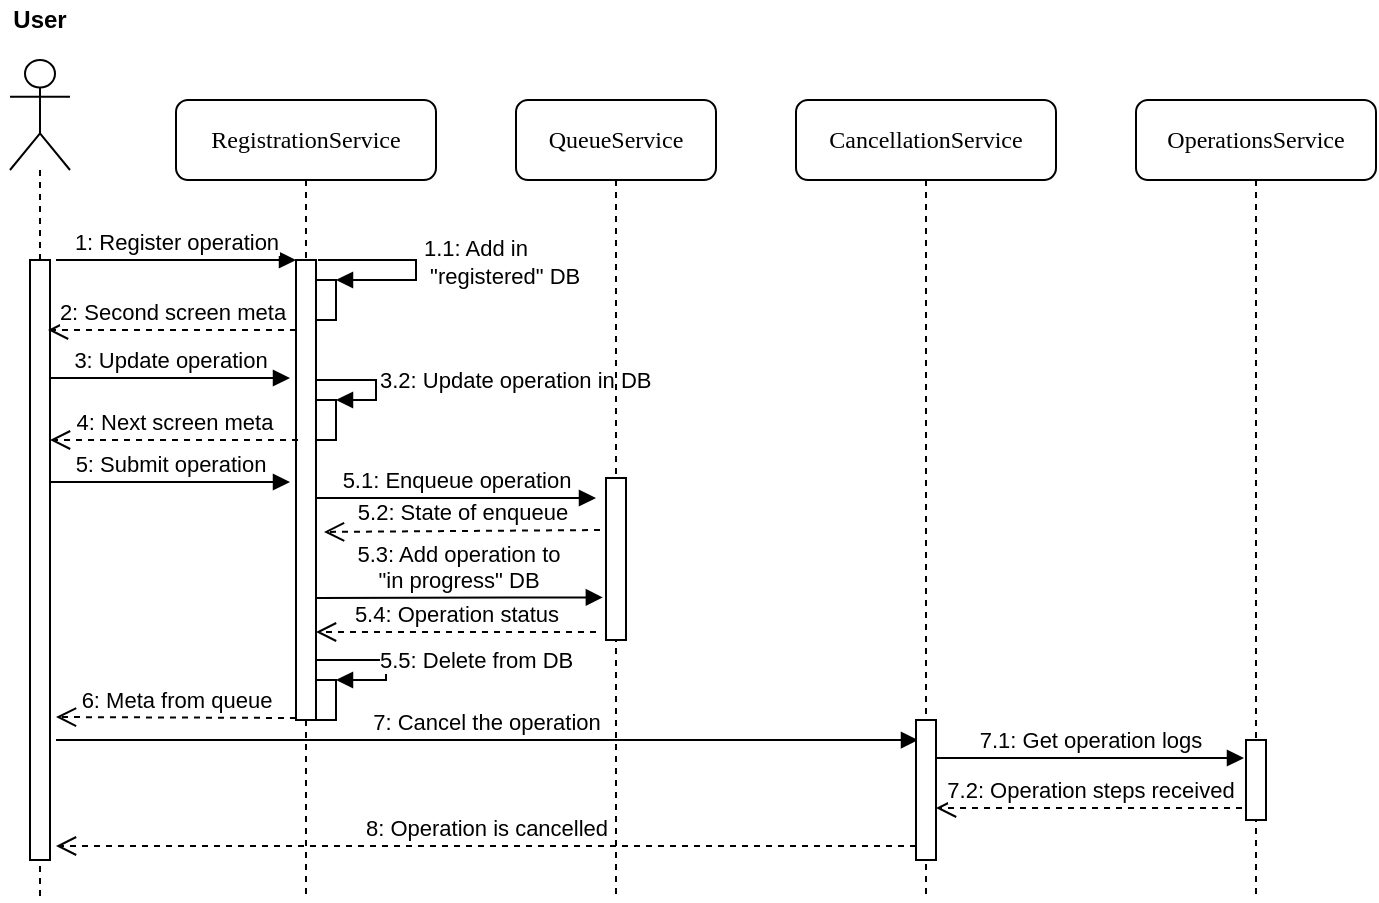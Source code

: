 <mxfile version="14.6.13" type="device"><diagram name="Page-1" id="13e1069c-82ec-6db2-03f1-153e76fe0fe0"><mxGraphModel dx="1106" dy="766" grid="1" gridSize="10" guides="1" tooltips="1" connect="1" arrows="1" fold="1" page="1" pageScale="1" pageWidth="1100" pageHeight="850" background="#ffffff" math="0" shadow="0"><root><mxCell id="0"/><mxCell id="1" parent="0"/><mxCell id="7baba1c4bc27f4b0-2" value="RegistrationService" style="shape=umlLifeline;perimeter=lifelinePerimeter;whiteSpace=wrap;html=1;container=1;collapsible=0;recursiveResize=0;outlineConnect=0;rounded=1;shadow=0;comic=0;labelBackgroundColor=none;strokeWidth=1;fontFamily=Verdana;fontSize=12;align=center;" parent="1" vertex="1"><mxGeometry x="230" y="80" width="130" height="400" as="geometry"/></mxCell><mxCell id="XSoB82Byp_nMdQWysND2-9" value="" style="html=1;points=[];perimeter=orthogonalPerimeter;" parent="7baba1c4bc27f4b0-2" vertex="1"><mxGeometry x="60" y="80" width="10" height="230" as="geometry"/></mxCell><mxCell id="TKiYpe_VN6n6ILDk1mK5-1" value="" style="html=1;points=[];perimeter=orthogonalPerimeter;" parent="7baba1c4bc27f4b0-2" vertex="1"><mxGeometry x="70" y="90" width="10" height="20" as="geometry"/></mxCell><mxCell id="TKiYpe_VN6n6ILDk1mK5-2" value="1.1: Add in&lt;br&gt;&amp;nbsp;&quot;registered&quot; DB" style="edgeStyle=orthogonalEdgeStyle;html=1;align=left;spacingLeft=2;endArrow=block;rounded=0;entryX=1;entryY=0;" parent="7baba1c4bc27f4b0-2" target="TKiYpe_VN6n6ILDk1mK5-1" edge="1"><mxGeometry relative="1" as="geometry"><mxPoint x="71" y="80" as="sourcePoint"/><Array as="points"><mxPoint x="120" y="80"/><mxPoint x="120" y="90"/><mxPoint x="80" y="90"/></Array></mxGeometry></mxCell><mxCell id="TKiYpe_VN6n6ILDk1mK5-4" value="" style="html=1;points=[];perimeter=orthogonalPerimeter;" parent="7baba1c4bc27f4b0-2" vertex="1"><mxGeometry x="70" y="150" width="10" height="20" as="geometry"/></mxCell><mxCell id="TKiYpe_VN6n6ILDk1mK5-5" value="3.2: Update operation in DB" style="edgeStyle=orthogonalEdgeStyle;html=1;align=left;spacingLeft=2;endArrow=block;rounded=0;entryX=1;entryY=0;" parent="7baba1c4bc27f4b0-2" target="TKiYpe_VN6n6ILDk1mK5-4" edge="1"><mxGeometry relative="1" as="geometry"><mxPoint x="75" y="140" as="sourcePoint"/><Array as="points"><mxPoint x="70" y="140"/><mxPoint x="100" y="140"/><mxPoint x="100" y="150"/></Array></mxGeometry></mxCell><mxCell id="TKiYpe_VN6n6ILDk1mK5-6" value="" style="html=1;points=[];perimeter=orthogonalPerimeter;" parent="7baba1c4bc27f4b0-2" vertex="1"><mxGeometry x="70" y="290" width="10" height="20" as="geometry"/></mxCell><mxCell id="TKiYpe_VN6n6ILDk1mK5-7" value="5.5: Delete from DB" style="edgeStyle=orthogonalEdgeStyle;html=1;align=left;spacingLeft=2;endArrow=block;rounded=0;entryX=1;entryY=0;exitX=1;exitY=0.756;exitDx=0;exitDy=0;exitPerimeter=0;" parent="7baba1c4bc27f4b0-2" target="TKiYpe_VN6n6ILDk1mK5-6" edge="1"><mxGeometry relative="1" as="geometry"><mxPoint x="70" y="293.88" as="sourcePoint"/><Array as="points"><mxPoint x="70" y="280"/><mxPoint x="105" y="280"/><mxPoint x="105" y="290"/></Array></mxGeometry></mxCell><mxCell id="TKiYpe_VN6n6ILDk1mK5-9" value="5.3: Add operation to &lt;br&gt;&quot;in progress&quot; DB" style="html=1;verticalAlign=bottom;endArrow=block;entryX=-0.157;entryY=0.324;entryDx=0;entryDy=0;entryPerimeter=0;" parent="7baba1c4bc27f4b0-2" edge="1"><mxGeometry width="80" relative="1" as="geometry"><mxPoint x="70" y="249" as="sourcePoint"/><mxPoint x="213.43" y="248.72" as="targetPoint"/></mxGeometry></mxCell><mxCell id="7baba1c4bc27f4b0-3" value="QueueService" style="shape=umlLifeline;perimeter=lifelinePerimeter;whiteSpace=wrap;html=1;container=1;collapsible=0;recursiveResize=0;outlineConnect=0;rounded=1;shadow=0;comic=0;labelBackgroundColor=none;strokeWidth=1;fontFamily=Verdana;fontSize=12;align=center;" parent="1" vertex="1"><mxGeometry x="400" y="80" width="100" height="400" as="geometry"/></mxCell><mxCell id="XSoB82Byp_nMdQWysND2-28" value="" style="html=1;points=[];perimeter=orthogonalPerimeter;" parent="7baba1c4bc27f4b0-3" vertex="1"><mxGeometry x="45" y="189" width="10" height="81" as="geometry"/></mxCell><mxCell id="7baba1c4bc27f4b0-4" value="OperationsService" style="shape=umlLifeline;perimeter=lifelinePerimeter;whiteSpace=wrap;html=1;container=1;collapsible=0;recursiveResize=0;outlineConnect=0;rounded=1;shadow=0;comic=0;labelBackgroundColor=none;strokeWidth=1;fontFamily=Verdana;fontSize=12;align=center;" parent="1" vertex="1"><mxGeometry x="710" y="80" width="120" height="400" as="geometry"/></mxCell><mxCell id="j68HOgX3WcotFuWgZb3A-4" value="" style="html=1;points=[];perimeter=orthogonalPerimeter;" parent="7baba1c4bc27f4b0-4" vertex="1"><mxGeometry x="55" y="320" width="10" height="40" as="geometry"/></mxCell><mxCell id="XSoB82Byp_nMdQWysND2-3" value="" style="shape=umlLifeline;participant=umlActor;perimeter=lifelinePerimeter;whiteSpace=wrap;html=1;container=1;collapsible=0;recursiveResize=0;verticalAlign=top;spacingTop=36;outlineConnect=0;size=55;" parent="1" vertex="1"><mxGeometry x="147" y="60" width="30" height="420" as="geometry"/></mxCell><mxCell id="j68HOgX3WcotFuWgZb3A-3" value="7: Cancel the operation" style="html=1;verticalAlign=bottom;endArrow=block;entryX=0.1;entryY=0.143;entryDx=0;entryDy=0;entryPerimeter=0;" parent="XSoB82Byp_nMdQWysND2-3" edge="1" target="j68HOgX3WcotFuWgZb3A-2"><mxGeometry width="80" relative="1" as="geometry"><mxPoint x="23" y="340" as="sourcePoint"/><mxPoint x="413" y="339" as="targetPoint"/></mxGeometry></mxCell><mxCell id="XSoB82Byp_nMdQWysND2-4" value="" style="html=1;points=[];perimeter=orthogonalPerimeter;" parent="1" vertex="1"><mxGeometry x="157" y="160" width="10" height="300" as="geometry"/></mxCell><mxCell id="XSoB82Byp_nMdQWysND2-10" value="1: Register operation" style="html=1;verticalAlign=bottom;endArrow=block;entryX=0;entryY=0;" parent="1" target="XSoB82Byp_nMdQWysND2-9" edge="1"><mxGeometry relative="1" as="geometry"><mxPoint x="170" y="160" as="sourcePoint"/><Array as="points"><mxPoint x="230" y="160"/></Array></mxGeometry></mxCell><mxCell id="XSoB82Byp_nMdQWysND2-11" value="2: Second screen meta" style="html=1;verticalAlign=bottom;endArrow=open;dashed=1;endSize=8;exitX=0;exitY=0.95;entryX=0.9;entryY=0.95;entryDx=0;entryDy=0;entryPerimeter=0;" parent="1" edge="1"><mxGeometry relative="1" as="geometry"><mxPoint x="166" y="195" as="targetPoint"/><mxPoint x="290" y="195" as="sourcePoint"/></mxGeometry></mxCell><mxCell id="XSoB82Byp_nMdQWysND2-14" value="3: Update operation" style="html=1;verticalAlign=bottom;endArrow=block;entryX=0;entryY=0;" parent="1" edge="1"><mxGeometry relative="1" as="geometry"><mxPoint x="167" y="219" as="sourcePoint"/><mxPoint x="287" y="219.0" as="targetPoint"/><Array as="points"><mxPoint x="227" y="219"/></Array></mxGeometry></mxCell><mxCell id="XSoB82Byp_nMdQWysND2-22" value="4: Next screen meta" style="html=1;verticalAlign=bottom;endArrow=open;dashed=1;endSize=8;exitX=0;exitY=0.95;" parent="1" edge="1"><mxGeometry relative="1" as="geometry"><mxPoint x="167" y="250" as="targetPoint"/><mxPoint x="291" y="250" as="sourcePoint"/></mxGeometry></mxCell><mxCell id="XSoB82Byp_nMdQWysND2-25" value="5: Submit operation" style="html=1;verticalAlign=bottom;endArrow=block;entryX=0;entryY=0;" parent="1" edge="1"><mxGeometry relative="1" as="geometry"><mxPoint x="167" y="271" as="sourcePoint"/><mxPoint x="287" y="271.0" as="targetPoint"/><Array as="points"><mxPoint x="227" y="271"/></Array></mxGeometry></mxCell><mxCell id="XSoB82Byp_nMdQWysND2-27" value="5.1: Enqueue operation" style="html=1;verticalAlign=bottom;endArrow=block;" parent="1" edge="1"><mxGeometry relative="1" as="geometry"><mxPoint x="300" y="279" as="sourcePoint"/><mxPoint x="440" y="279" as="targetPoint"/><Array as="points"><mxPoint x="360" y="279"/></Array></mxGeometry></mxCell><mxCell id="XSoB82Byp_nMdQWysND2-29" value="5.2: State of enqueue" style="html=1;verticalAlign=bottom;endArrow=open;dashed=1;endSize=8;exitX=-0.3;exitY=0.8;exitDx=0;exitDy=0;exitPerimeter=0;entryX=1.4;entryY=0.906;entryDx=0;entryDy=0;entryPerimeter=0;" parent="1" edge="1"><mxGeometry relative="1" as="geometry"><mxPoint x="442" y="295" as="sourcePoint"/><mxPoint x="304" y="295.96" as="targetPoint"/></mxGeometry></mxCell><mxCell id="XSoB82Byp_nMdQWysND2-35" value="6: Meta from queue" style="html=1;verticalAlign=bottom;endArrow=open;dashed=1;endSize=8;" parent="1" edge="1"><mxGeometry relative="1" as="geometry"><mxPoint x="170" y="388.5" as="targetPoint"/><mxPoint x="290" y="389" as="sourcePoint"/></mxGeometry></mxCell><mxCell id="XSoB82Byp_nMdQWysND2-36" value="&lt;b&gt;User&lt;/b&gt;" style="text;html=1;strokeColor=none;fillColor=none;align=center;verticalAlign=middle;whiteSpace=wrap;rounded=0;" parent="1" vertex="1"><mxGeometry x="142" y="30" width="40" height="20" as="geometry"/></mxCell><mxCell id="j68HOgX3WcotFuWgZb3A-1" value="CancellationService" style="shape=umlLifeline;perimeter=lifelinePerimeter;whiteSpace=wrap;html=1;container=1;collapsible=0;recursiveResize=0;outlineConnect=0;rounded=1;shadow=0;comic=0;labelBackgroundColor=none;strokeWidth=1;fontFamily=Verdana;fontSize=12;align=center;" parent="1" vertex="1"><mxGeometry x="540" y="80" width="130" height="400" as="geometry"/></mxCell><mxCell id="j68HOgX3WcotFuWgZb3A-2" value="" style="html=1;points=[];perimeter=orthogonalPerimeter;" parent="j68HOgX3WcotFuWgZb3A-1" vertex="1"><mxGeometry x="60" y="310" width="10" height="70" as="geometry"/></mxCell><mxCell id="j68HOgX3WcotFuWgZb3A-5" value="7.1: Get operation logs" style="html=1;verticalAlign=bottom;endArrow=block;entryX=-0.1;entryY=0.225;entryDx=0;entryDy=0;entryPerimeter=0;" parent="1" edge="1" target="j68HOgX3WcotFuWgZb3A-4"><mxGeometry width="80" relative="1" as="geometry"><mxPoint x="610" y="409" as="sourcePoint"/><mxPoint x="755" y="409" as="targetPoint"/><Array as="points"/></mxGeometry></mxCell><mxCell id="j68HOgX3WcotFuWgZb3A-7" value="8: Operation is cancelled" style="html=1;verticalAlign=bottom;endArrow=open;dashed=1;endSize=8;" parent="1" edge="1"><mxGeometry relative="1" as="geometry"><mxPoint x="600" y="453" as="sourcePoint"/><mxPoint x="170" y="453" as="targetPoint"/></mxGeometry></mxCell><mxCell id="TKiYpe_VN6n6ILDk1mK5-10" value="5.4: Operation status" style="html=1;verticalAlign=bottom;endArrow=open;dashed=1;endSize=8;" parent="1" edge="1"><mxGeometry relative="1" as="geometry"><mxPoint x="440" y="346" as="sourcePoint"/><mxPoint x="300" y="346" as="targetPoint"/></mxGeometry></mxCell><mxCell id="TKiYpe_VN6n6ILDk1mK5-11" value="7.2: Operation steps received" style="html=1;verticalAlign=bottom;endArrow=open;dashed=1;endSize=8;exitX=0.8;exitY=1;exitDx=0;exitDy=0;exitPerimeter=0;" parent="1" edge="1"><mxGeometry relative="1" as="geometry"><mxPoint x="763" y="434" as="sourcePoint"/><mxPoint x="610" y="434" as="targetPoint"/></mxGeometry></mxCell></root></mxGraphModel></diagram></mxfile>